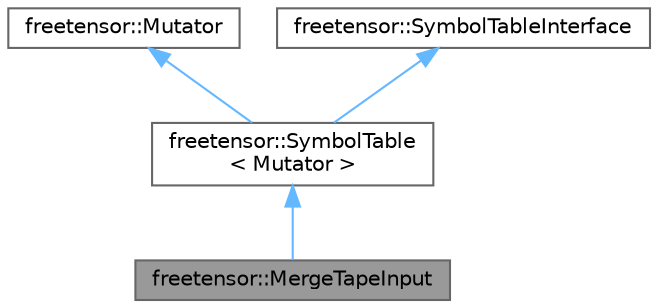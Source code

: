digraph "freetensor::MergeTapeInput"
{
 // LATEX_PDF_SIZE
  bgcolor="transparent";
  edge [fontname=Helvetica,fontsize=10,labelfontname=Helvetica,labelfontsize=10];
  node [fontname=Helvetica,fontsize=10,shape=box,height=0.2,width=0.4];
  Node1 [label="freetensor::MergeTapeInput",height=0.2,width=0.4,color="gray40", fillcolor="grey60", style="filled", fontcolor="black",tooltip=" "];
  Node2 -> Node1 [dir="back",color="steelblue1",style="solid"];
  Node2 [label="freetensor::SymbolTable\l\< Mutator \>",height=0.2,width=0.4,color="gray40", fillcolor="white", style="filled",URL="$classfreetensor_1_1SymbolTable.html",tooltip=" "];
  Node3 -> Node2 [dir="back",color="steelblue1",style="solid"];
  Node3 [label="freetensor::Mutator",height=0.2,width=0.4,color="gray40", fillcolor="white", style="filled",URL="$classfreetensor_1_1Mutator.html",tooltip=" "];
  Node4 -> Node2 [dir="back",color="steelblue1",style="solid"];
  Node4 [label="freetensor::SymbolTableInterface",height=0.2,width=0.4,color="gray40", fillcolor="white", style="filled",URL="$classfreetensor_1_1SymbolTableInterface.html",tooltip=" "];
}
